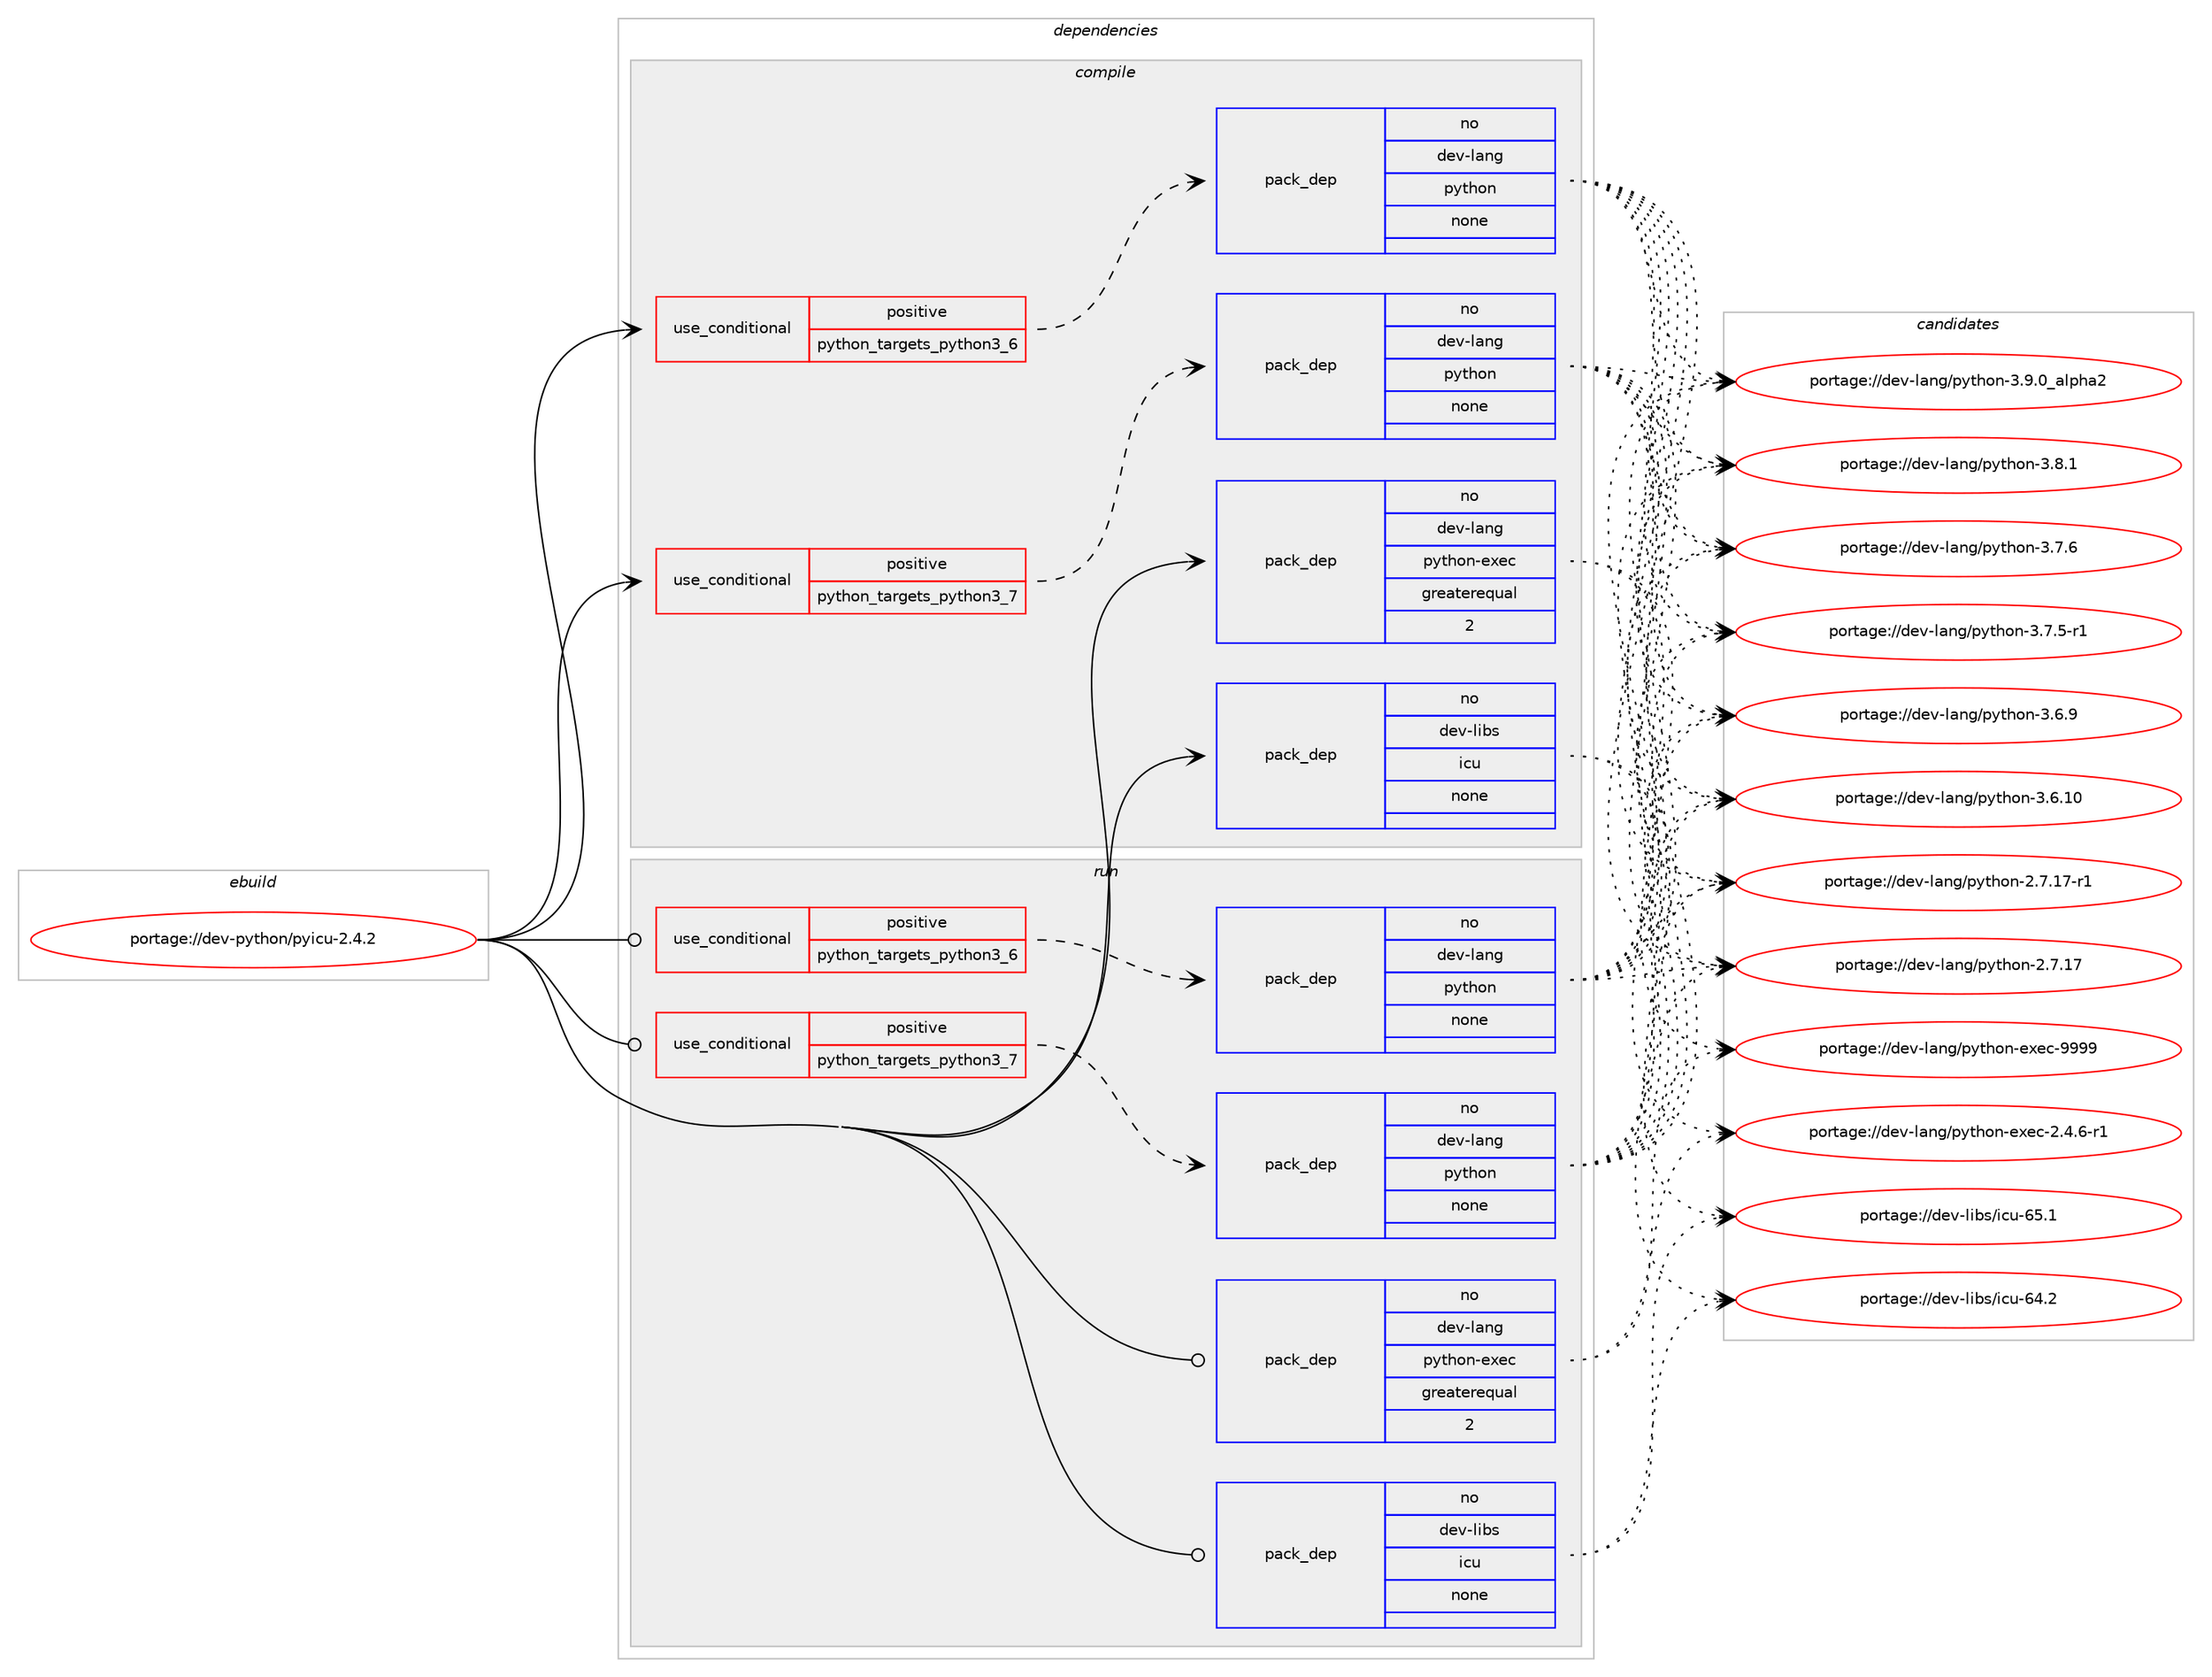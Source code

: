 digraph prolog {

# *************
# Graph options
# *************

newrank=true;
concentrate=true;
compound=true;
graph [rankdir=LR,fontname=Helvetica,fontsize=10,ranksep=1.5];#, ranksep=2.5, nodesep=0.2];
edge  [arrowhead=vee];
node  [fontname=Helvetica,fontsize=10];

# **********
# The ebuild
# **********

subgraph cluster_leftcol {
color=gray;
rank=same;
label=<<i>ebuild</i>>;
id [label="portage://dev-python/pyicu-2.4.2", color=red, width=4, href="../dev-python/pyicu-2.4.2.svg"];
}

# ****************
# The dependencies
# ****************

subgraph cluster_midcol {
color=gray;
label=<<i>dependencies</i>>;
subgraph cluster_compile {
fillcolor="#eeeeee";
style=filled;
label=<<i>compile</i>>;
subgraph cond109238 {
dependency437366 [label=<<TABLE BORDER="0" CELLBORDER="1" CELLSPACING="0" CELLPADDING="4"><TR><TD ROWSPAN="3" CELLPADDING="10">use_conditional</TD></TR><TR><TD>positive</TD></TR><TR><TD>python_targets_python3_6</TD></TR></TABLE>>, shape=none, color=red];
subgraph pack323192 {
dependency437367 [label=<<TABLE BORDER="0" CELLBORDER="1" CELLSPACING="0" CELLPADDING="4" WIDTH="220"><TR><TD ROWSPAN="6" CELLPADDING="30">pack_dep</TD></TR><TR><TD WIDTH="110">no</TD></TR><TR><TD>dev-lang</TD></TR><TR><TD>python</TD></TR><TR><TD>none</TD></TR><TR><TD></TD></TR></TABLE>>, shape=none, color=blue];
}
dependency437366:e -> dependency437367:w [weight=20,style="dashed",arrowhead="vee"];
}
id:e -> dependency437366:w [weight=20,style="solid",arrowhead="vee"];
subgraph cond109239 {
dependency437368 [label=<<TABLE BORDER="0" CELLBORDER="1" CELLSPACING="0" CELLPADDING="4"><TR><TD ROWSPAN="3" CELLPADDING="10">use_conditional</TD></TR><TR><TD>positive</TD></TR><TR><TD>python_targets_python3_7</TD></TR></TABLE>>, shape=none, color=red];
subgraph pack323193 {
dependency437369 [label=<<TABLE BORDER="0" CELLBORDER="1" CELLSPACING="0" CELLPADDING="4" WIDTH="220"><TR><TD ROWSPAN="6" CELLPADDING="30">pack_dep</TD></TR><TR><TD WIDTH="110">no</TD></TR><TR><TD>dev-lang</TD></TR><TR><TD>python</TD></TR><TR><TD>none</TD></TR><TR><TD></TD></TR></TABLE>>, shape=none, color=blue];
}
dependency437368:e -> dependency437369:w [weight=20,style="dashed",arrowhead="vee"];
}
id:e -> dependency437368:w [weight=20,style="solid",arrowhead="vee"];
subgraph pack323194 {
dependency437370 [label=<<TABLE BORDER="0" CELLBORDER="1" CELLSPACING="0" CELLPADDING="4" WIDTH="220"><TR><TD ROWSPAN="6" CELLPADDING="30">pack_dep</TD></TR><TR><TD WIDTH="110">no</TD></TR><TR><TD>dev-lang</TD></TR><TR><TD>python-exec</TD></TR><TR><TD>greaterequal</TD></TR><TR><TD>2</TD></TR></TABLE>>, shape=none, color=blue];
}
id:e -> dependency437370:w [weight=20,style="solid",arrowhead="vee"];
subgraph pack323195 {
dependency437371 [label=<<TABLE BORDER="0" CELLBORDER="1" CELLSPACING="0" CELLPADDING="4" WIDTH="220"><TR><TD ROWSPAN="6" CELLPADDING="30">pack_dep</TD></TR><TR><TD WIDTH="110">no</TD></TR><TR><TD>dev-libs</TD></TR><TR><TD>icu</TD></TR><TR><TD>none</TD></TR><TR><TD></TD></TR></TABLE>>, shape=none, color=blue];
}
id:e -> dependency437371:w [weight=20,style="solid",arrowhead="vee"];
}
subgraph cluster_compileandrun {
fillcolor="#eeeeee";
style=filled;
label=<<i>compile and run</i>>;
}
subgraph cluster_run {
fillcolor="#eeeeee";
style=filled;
label=<<i>run</i>>;
subgraph cond109240 {
dependency437372 [label=<<TABLE BORDER="0" CELLBORDER="1" CELLSPACING="0" CELLPADDING="4"><TR><TD ROWSPAN="3" CELLPADDING="10">use_conditional</TD></TR><TR><TD>positive</TD></TR><TR><TD>python_targets_python3_6</TD></TR></TABLE>>, shape=none, color=red];
subgraph pack323196 {
dependency437373 [label=<<TABLE BORDER="0" CELLBORDER="1" CELLSPACING="0" CELLPADDING="4" WIDTH="220"><TR><TD ROWSPAN="6" CELLPADDING="30">pack_dep</TD></TR><TR><TD WIDTH="110">no</TD></TR><TR><TD>dev-lang</TD></TR><TR><TD>python</TD></TR><TR><TD>none</TD></TR><TR><TD></TD></TR></TABLE>>, shape=none, color=blue];
}
dependency437372:e -> dependency437373:w [weight=20,style="dashed",arrowhead="vee"];
}
id:e -> dependency437372:w [weight=20,style="solid",arrowhead="odot"];
subgraph cond109241 {
dependency437374 [label=<<TABLE BORDER="0" CELLBORDER="1" CELLSPACING="0" CELLPADDING="4"><TR><TD ROWSPAN="3" CELLPADDING="10">use_conditional</TD></TR><TR><TD>positive</TD></TR><TR><TD>python_targets_python3_7</TD></TR></TABLE>>, shape=none, color=red];
subgraph pack323197 {
dependency437375 [label=<<TABLE BORDER="0" CELLBORDER="1" CELLSPACING="0" CELLPADDING="4" WIDTH="220"><TR><TD ROWSPAN="6" CELLPADDING="30">pack_dep</TD></TR><TR><TD WIDTH="110">no</TD></TR><TR><TD>dev-lang</TD></TR><TR><TD>python</TD></TR><TR><TD>none</TD></TR><TR><TD></TD></TR></TABLE>>, shape=none, color=blue];
}
dependency437374:e -> dependency437375:w [weight=20,style="dashed",arrowhead="vee"];
}
id:e -> dependency437374:w [weight=20,style="solid",arrowhead="odot"];
subgraph pack323198 {
dependency437376 [label=<<TABLE BORDER="0" CELLBORDER="1" CELLSPACING="0" CELLPADDING="4" WIDTH="220"><TR><TD ROWSPAN="6" CELLPADDING="30">pack_dep</TD></TR><TR><TD WIDTH="110">no</TD></TR><TR><TD>dev-lang</TD></TR><TR><TD>python-exec</TD></TR><TR><TD>greaterequal</TD></TR><TR><TD>2</TD></TR></TABLE>>, shape=none, color=blue];
}
id:e -> dependency437376:w [weight=20,style="solid",arrowhead="odot"];
subgraph pack323199 {
dependency437377 [label=<<TABLE BORDER="0" CELLBORDER="1" CELLSPACING="0" CELLPADDING="4" WIDTH="220"><TR><TD ROWSPAN="6" CELLPADDING="30">pack_dep</TD></TR><TR><TD WIDTH="110">no</TD></TR><TR><TD>dev-libs</TD></TR><TR><TD>icu</TD></TR><TR><TD>none</TD></TR><TR><TD></TD></TR></TABLE>>, shape=none, color=blue];
}
id:e -> dependency437377:w [weight=20,style="solid",arrowhead="odot"];
}
}

# **************
# The candidates
# **************

subgraph cluster_choices {
rank=same;
color=gray;
label=<<i>candidates</i>>;

subgraph choice323192 {
color=black;
nodesep=1;
choice10010111845108971101034711212111610411111045514657464895971081121049750 [label="portage://dev-lang/python-3.9.0_alpha2", color=red, width=4,href="../dev-lang/python-3.9.0_alpha2.svg"];
choice100101118451089711010347112121116104111110455146564649 [label="portage://dev-lang/python-3.8.1", color=red, width=4,href="../dev-lang/python-3.8.1.svg"];
choice100101118451089711010347112121116104111110455146554654 [label="portage://dev-lang/python-3.7.6", color=red, width=4,href="../dev-lang/python-3.7.6.svg"];
choice1001011184510897110103471121211161041111104551465546534511449 [label="portage://dev-lang/python-3.7.5-r1", color=red, width=4,href="../dev-lang/python-3.7.5-r1.svg"];
choice100101118451089711010347112121116104111110455146544657 [label="portage://dev-lang/python-3.6.9", color=red, width=4,href="../dev-lang/python-3.6.9.svg"];
choice10010111845108971101034711212111610411111045514654464948 [label="portage://dev-lang/python-3.6.10", color=red, width=4,href="../dev-lang/python-3.6.10.svg"];
choice100101118451089711010347112121116104111110455046554649554511449 [label="portage://dev-lang/python-2.7.17-r1", color=red, width=4,href="../dev-lang/python-2.7.17-r1.svg"];
choice10010111845108971101034711212111610411111045504655464955 [label="portage://dev-lang/python-2.7.17", color=red, width=4,href="../dev-lang/python-2.7.17.svg"];
dependency437367:e -> choice10010111845108971101034711212111610411111045514657464895971081121049750:w [style=dotted,weight="100"];
dependency437367:e -> choice100101118451089711010347112121116104111110455146564649:w [style=dotted,weight="100"];
dependency437367:e -> choice100101118451089711010347112121116104111110455146554654:w [style=dotted,weight="100"];
dependency437367:e -> choice1001011184510897110103471121211161041111104551465546534511449:w [style=dotted,weight="100"];
dependency437367:e -> choice100101118451089711010347112121116104111110455146544657:w [style=dotted,weight="100"];
dependency437367:e -> choice10010111845108971101034711212111610411111045514654464948:w [style=dotted,weight="100"];
dependency437367:e -> choice100101118451089711010347112121116104111110455046554649554511449:w [style=dotted,weight="100"];
dependency437367:e -> choice10010111845108971101034711212111610411111045504655464955:w [style=dotted,weight="100"];
}
subgraph choice323193 {
color=black;
nodesep=1;
choice10010111845108971101034711212111610411111045514657464895971081121049750 [label="portage://dev-lang/python-3.9.0_alpha2", color=red, width=4,href="../dev-lang/python-3.9.0_alpha2.svg"];
choice100101118451089711010347112121116104111110455146564649 [label="portage://dev-lang/python-3.8.1", color=red, width=4,href="../dev-lang/python-3.8.1.svg"];
choice100101118451089711010347112121116104111110455146554654 [label="portage://dev-lang/python-3.7.6", color=red, width=4,href="../dev-lang/python-3.7.6.svg"];
choice1001011184510897110103471121211161041111104551465546534511449 [label="portage://dev-lang/python-3.7.5-r1", color=red, width=4,href="../dev-lang/python-3.7.5-r1.svg"];
choice100101118451089711010347112121116104111110455146544657 [label="portage://dev-lang/python-3.6.9", color=red, width=4,href="../dev-lang/python-3.6.9.svg"];
choice10010111845108971101034711212111610411111045514654464948 [label="portage://dev-lang/python-3.6.10", color=red, width=4,href="../dev-lang/python-3.6.10.svg"];
choice100101118451089711010347112121116104111110455046554649554511449 [label="portage://dev-lang/python-2.7.17-r1", color=red, width=4,href="../dev-lang/python-2.7.17-r1.svg"];
choice10010111845108971101034711212111610411111045504655464955 [label="portage://dev-lang/python-2.7.17", color=red, width=4,href="../dev-lang/python-2.7.17.svg"];
dependency437369:e -> choice10010111845108971101034711212111610411111045514657464895971081121049750:w [style=dotted,weight="100"];
dependency437369:e -> choice100101118451089711010347112121116104111110455146564649:w [style=dotted,weight="100"];
dependency437369:e -> choice100101118451089711010347112121116104111110455146554654:w [style=dotted,weight="100"];
dependency437369:e -> choice1001011184510897110103471121211161041111104551465546534511449:w [style=dotted,weight="100"];
dependency437369:e -> choice100101118451089711010347112121116104111110455146544657:w [style=dotted,weight="100"];
dependency437369:e -> choice10010111845108971101034711212111610411111045514654464948:w [style=dotted,weight="100"];
dependency437369:e -> choice100101118451089711010347112121116104111110455046554649554511449:w [style=dotted,weight="100"];
dependency437369:e -> choice10010111845108971101034711212111610411111045504655464955:w [style=dotted,weight="100"];
}
subgraph choice323194 {
color=black;
nodesep=1;
choice10010111845108971101034711212111610411111045101120101994557575757 [label="portage://dev-lang/python-exec-9999", color=red, width=4,href="../dev-lang/python-exec-9999.svg"];
choice10010111845108971101034711212111610411111045101120101994550465246544511449 [label="portage://dev-lang/python-exec-2.4.6-r1", color=red, width=4,href="../dev-lang/python-exec-2.4.6-r1.svg"];
dependency437370:e -> choice10010111845108971101034711212111610411111045101120101994557575757:w [style=dotted,weight="100"];
dependency437370:e -> choice10010111845108971101034711212111610411111045101120101994550465246544511449:w [style=dotted,weight="100"];
}
subgraph choice323195 {
color=black;
nodesep=1;
choice100101118451081059811547105991174554534649 [label="portage://dev-libs/icu-65.1", color=red, width=4,href="../dev-libs/icu-65.1.svg"];
choice100101118451081059811547105991174554524650 [label="portage://dev-libs/icu-64.2", color=red, width=4,href="../dev-libs/icu-64.2.svg"];
dependency437371:e -> choice100101118451081059811547105991174554534649:w [style=dotted,weight="100"];
dependency437371:e -> choice100101118451081059811547105991174554524650:w [style=dotted,weight="100"];
}
subgraph choice323196 {
color=black;
nodesep=1;
choice10010111845108971101034711212111610411111045514657464895971081121049750 [label="portage://dev-lang/python-3.9.0_alpha2", color=red, width=4,href="../dev-lang/python-3.9.0_alpha2.svg"];
choice100101118451089711010347112121116104111110455146564649 [label="portage://dev-lang/python-3.8.1", color=red, width=4,href="../dev-lang/python-3.8.1.svg"];
choice100101118451089711010347112121116104111110455146554654 [label="portage://dev-lang/python-3.7.6", color=red, width=4,href="../dev-lang/python-3.7.6.svg"];
choice1001011184510897110103471121211161041111104551465546534511449 [label="portage://dev-lang/python-3.7.5-r1", color=red, width=4,href="../dev-lang/python-3.7.5-r1.svg"];
choice100101118451089711010347112121116104111110455146544657 [label="portage://dev-lang/python-3.6.9", color=red, width=4,href="../dev-lang/python-3.6.9.svg"];
choice10010111845108971101034711212111610411111045514654464948 [label="portage://dev-lang/python-3.6.10", color=red, width=4,href="../dev-lang/python-3.6.10.svg"];
choice100101118451089711010347112121116104111110455046554649554511449 [label="portage://dev-lang/python-2.7.17-r1", color=red, width=4,href="../dev-lang/python-2.7.17-r1.svg"];
choice10010111845108971101034711212111610411111045504655464955 [label="portage://dev-lang/python-2.7.17", color=red, width=4,href="../dev-lang/python-2.7.17.svg"];
dependency437373:e -> choice10010111845108971101034711212111610411111045514657464895971081121049750:w [style=dotted,weight="100"];
dependency437373:e -> choice100101118451089711010347112121116104111110455146564649:w [style=dotted,weight="100"];
dependency437373:e -> choice100101118451089711010347112121116104111110455146554654:w [style=dotted,weight="100"];
dependency437373:e -> choice1001011184510897110103471121211161041111104551465546534511449:w [style=dotted,weight="100"];
dependency437373:e -> choice100101118451089711010347112121116104111110455146544657:w [style=dotted,weight="100"];
dependency437373:e -> choice10010111845108971101034711212111610411111045514654464948:w [style=dotted,weight="100"];
dependency437373:e -> choice100101118451089711010347112121116104111110455046554649554511449:w [style=dotted,weight="100"];
dependency437373:e -> choice10010111845108971101034711212111610411111045504655464955:w [style=dotted,weight="100"];
}
subgraph choice323197 {
color=black;
nodesep=1;
choice10010111845108971101034711212111610411111045514657464895971081121049750 [label="portage://dev-lang/python-3.9.0_alpha2", color=red, width=4,href="../dev-lang/python-3.9.0_alpha2.svg"];
choice100101118451089711010347112121116104111110455146564649 [label="portage://dev-lang/python-3.8.1", color=red, width=4,href="../dev-lang/python-3.8.1.svg"];
choice100101118451089711010347112121116104111110455146554654 [label="portage://dev-lang/python-3.7.6", color=red, width=4,href="../dev-lang/python-3.7.6.svg"];
choice1001011184510897110103471121211161041111104551465546534511449 [label="portage://dev-lang/python-3.7.5-r1", color=red, width=4,href="../dev-lang/python-3.7.5-r1.svg"];
choice100101118451089711010347112121116104111110455146544657 [label="portage://dev-lang/python-3.6.9", color=red, width=4,href="../dev-lang/python-3.6.9.svg"];
choice10010111845108971101034711212111610411111045514654464948 [label="portage://dev-lang/python-3.6.10", color=red, width=4,href="../dev-lang/python-3.6.10.svg"];
choice100101118451089711010347112121116104111110455046554649554511449 [label="portage://dev-lang/python-2.7.17-r1", color=red, width=4,href="../dev-lang/python-2.7.17-r1.svg"];
choice10010111845108971101034711212111610411111045504655464955 [label="portage://dev-lang/python-2.7.17", color=red, width=4,href="../dev-lang/python-2.7.17.svg"];
dependency437375:e -> choice10010111845108971101034711212111610411111045514657464895971081121049750:w [style=dotted,weight="100"];
dependency437375:e -> choice100101118451089711010347112121116104111110455146564649:w [style=dotted,weight="100"];
dependency437375:e -> choice100101118451089711010347112121116104111110455146554654:w [style=dotted,weight="100"];
dependency437375:e -> choice1001011184510897110103471121211161041111104551465546534511449:w [style=dotted,weight="100"];
dependency437375:e -> choice100101118451089711010347112121116104111110455146544657:w [style=dotted,weight="100"];
dependency437375:e -> choice10010111845108971101034711212111610411111045514654464948:w [style=dotted,weight="100"];
dependency437375:e -> choice100101118451089711010347112121116104111110455046554649554511449:w [style=dotted,weight="100"];
dependency437375:e -> choice10010111845108971101034711212111610411111045504655464955:w [style=dotted,weight="100"];
}
subgraph choice323198 {
color=black;
nodesep=1;
choice10010111845108971101034711212111610411111045101120101994557575757 [label="portage://dev-lang/python-exec-9999", color=red, width=4,href="../dev-lang/python-exec-9999.svg"];
choice10010111845108971101034711212111610411111045101120101994550465246544511449 [label="portage://dev-lang/python-exec-2.4.6-r1", color=red, width=4,href="../dev-lang/python-exec-2.4.6-r1.svg"];
dependency437376:e -> choice10010111845108971101034711212111610411111045101120101994557575757:w [style=dotted,weight="100"];
dependency437376:e -> choice10010111845108971101034711212111610411111045101120101994550465246544511449:w [style=dotted,weight="100"];
}
subgraph choice323199 {
color=black;
nodesep=1;
choice100101118451081059811547105991174554534649 [label="portage://dev-libs/icu-65.1", color=red, width=4,href="../dev-libs/icu-65.1.svg"];
choice100101118451081059811547105991174554524650 [label="portage://dev-libs/icu-64.2", color=red, width=4,href="../dev-libs/icu-64.2.svg"];
dependency437377:e -> choice100101118451081059811547105991174554534649:w [style=dotted,weight="100"];
dependency437377:e -> choice100101118451081059811547105991174554524650:w [style=dotted,weight="100"];
}
}

}
